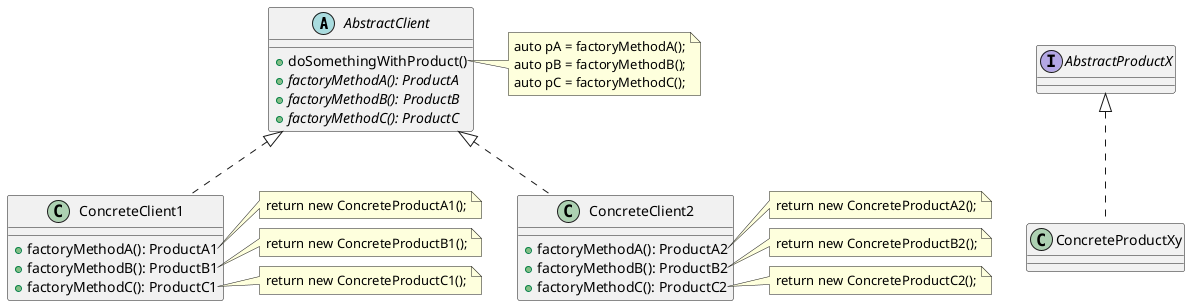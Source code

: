 @startuml FactoryMethodPatternMultipleProducts

abstract class AbstractClient {
	+ doSomethingWithProduct()
	+ {abstract} factoryMethodA(): ProductA
	+ {abstract} factoryMethodB(): ProductB
	+ {abstract} factoryMethodC(): ProductC
}
note right of AbstractClient::doSomethingWithProduct
auto pA = factoryMethodA();
auto pB = factoryMethodB();
auto pC = factoryMethodC();
end note

interface AbstractProductX
class ConcreteProductXy
AbstractProductX <|.. ConcreteProductXy

class ConcreteClient1 {
	+ factoryMethodA(): ProductA1
	+ factoryMethodB(): ProductB1
	+ factoryMethodC(): ProductC1
}

class ConcreteClient2 {
	+ factoryMethodA(): ProductA2
	+ factoryMethodB(): ProductB2
	+ factoryMethodC(): ProductC2
}

note right of ConcreteClient1::factoryMethodA
return new ConcreteProductA1();
end note
note right of ConcreteClient1::factoryMethodB
return new ConcreteProductB1();
end note
note right of ConcreteClient1::factoryMethodC
return new ConcreteProductC1();
end note

note right of ConcreteClient2::factoryMethodA
return new ConcreteProductA2();
end note
note right of ConcreteClient2::factoryMethodB
return new ConcreteProductB2();
end note
note right of ConcreteClient2::factoryMethodC
return new ConcreteProductC2();
end note

AbstractClient <|.. ConcreteClient1
AbstractClient <|.. ConcreteClient2

@enduml